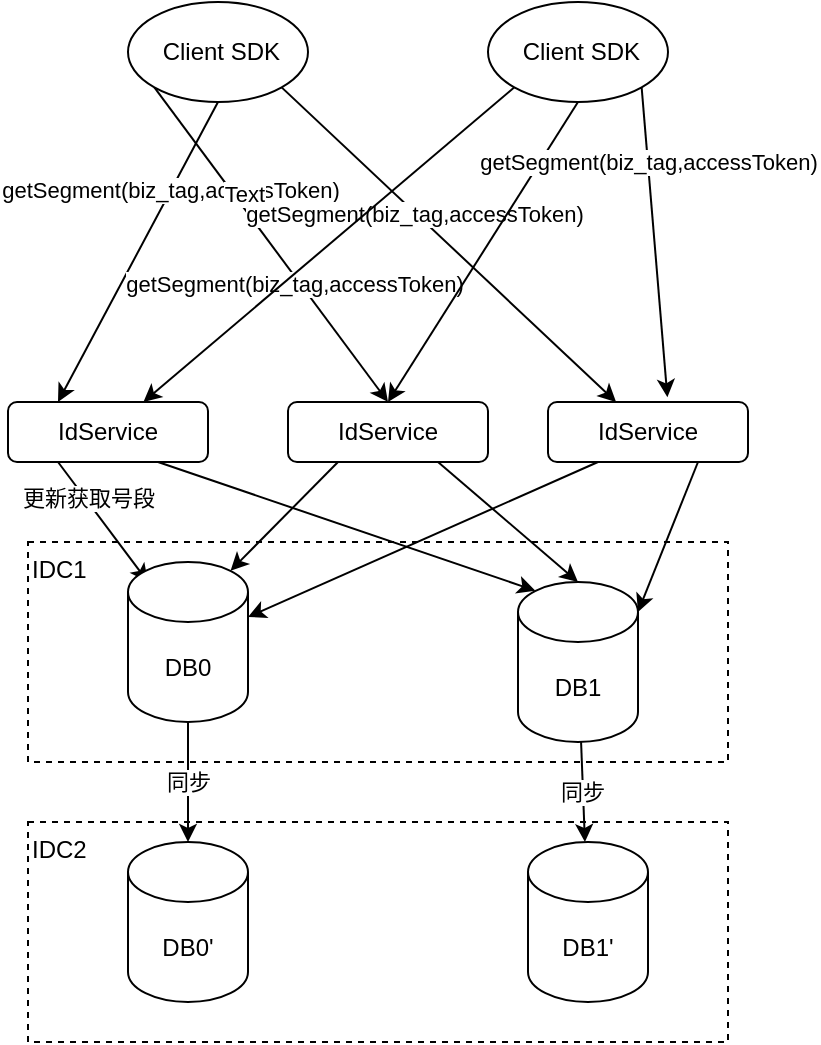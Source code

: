 <mxfile version="15.7.0" type="github">
  <diagram id="LW-kfNWGcV2sWXvCd-RO" name="第 1 页">
    <mxGraphModel dx="1159" dy="713" grid="1" gridSize="10" guides="1" tooltips="1" connect="1" arrows="1" fold="1" page="1" pageScale="1" pageWidth="827" pageHeight="1169" math="0" shadow="0">
      <root>
        <mxCell id="0" />
        <mxCell id="1" parent="0" />
        <mxCell id="9X81ClNAljNY7smqvJx3-34" value="IDC2" style="rounded=0;whiteSpace=wrap;html=1;dashed=1;align=left;verticalAlign=top;" vertex="1" parent="1">
          <mxGeometry x="320" y="480" width="350" height="110" as="geometry" />
        </mxCell>
        <mxCell id="9X81ClNAljNY7smqvJx3-33" value="IDC1" style="rounded=0;whiteSpace=wrap;html=1;dashed=1;align=left;verticalAlign=top;" vertex="1" parent="1">
          <mxGeometry x="320" y="340" width="350" height="110" as="geometry" />
        </mxCell>
        <mxCell id="9X81ClNAljNY7smqvJx3-23" style="edgeStyle=none;rounded=0;orthogonalLoop=1;jettySize=auto;html=1;exitX=0.25;exitY=1;exitDx=0;exitDy=0;" edge="1" parent="1" source="9X81ClNAljNY7smqvJx3-3">
          <mxGeometry relative="1" as="geometry">
            <mxPoint x="380" y="360" as="targetPoint" />
          </mxGeometry>
        </mxCell>
        <mxCell id="9X81ClNAljNY7smqvJx3-35" value="更新获取号段" style="edgeLabel;html=1;align=center;verticalAlign=middle;resizable=0;points=[];" vertex="1" connectable="0" parent="9X81ClNAljNY7smqvJx3-23">
          <mxGeometry x="-0.406" y="1" relative="1" as="geometry">
            <mxPoint as="offset" />
          </mxGeometry>
        </mxCell>
        <mxCell id="9X81ClNAljNY7smqvJx3-24" style="edgeStyle=none;rounded=0;orthogonalLoop=1;jettySize=auto;html=1;exitX=0.75;exitY=1;exitDx=0;exitDy=0;entryX=0.145;entryY=0;entryDx=0;entryDy=4.35;entryPerimeter=0;" edge="1" parent="1" source="9X81ClNAljNY7smqvJx3-3" target="9X81ClNAljNY7smqvJx3-22">
          <mxGeometry relative="1" as="geometry" />
        </mxCell>
        <mxCell id="9X81ClNAljNY7smqvJx3-36" value="&lt;span style=&quot;color: rgba(0 , 0 , 0 , 0) ; font-family: monospace ; font-size: 0px ; background-color: rgb(248 , 249 , 250)&quot;&gt;%3CmxGraphModel%3E%3Croot%3E%3CmxCell%20id%3D%220%22%2F%3E%3CmxCell%20id%3D%221%22%20parent%3D%220%22%2F%3E%3CmxCell%20id%3D%222%22%20value%3D%22%E6%9B%B4%E6%96%B0%E8%8E%B7%E5%8F%96%E5%8F%B7%E6%AE%B5%22%20style%3D%22edgeLabel%3Bhtml%3D1%3Balign%3Dcenter%3BverticalAlign%3Dmiddle%3Bresizable%3D0%3Bpoints%3D%5B%5D%3B%22%20vertex%3D%221%22%20connectable%3D%220%22%20parent%3D%221%22%3E%3CmxGeometry%20x%3D%22349%22%20y%3D%22317%22%20as%3D%22geometry%22%2F%3E%3C%2FmxCell%3E%3C%2Froot%3E%3C%2FmxGraphModel%3E&lt;/span&gt;&lt;span style=&quot;color: rgba(0 , 0 , 0 , 0) ; font-family: monospace ; font-size: 0px ; background-color: rgb(248 , 249 , 250)&quot;&gt;%3CmxGraphModel%3E%3Croot%3E%3CmxCell%20id%3D%220%22%2F%3E%3CmxCell%20id%3D%221%22%20parent%3D%220%22%2F%3E%3CmxCell%20id%3D%222%22%20value%3D%22%E6%9B%B4%E6%96%B0%E8%8E%B7%E5%8F%96%E5%8F%B7%E6%AE%B5%22%20style%3D%22edgeLabel%3Bhtml%3D1%3Balign%3Dcenter%3BverticalAlign%3Dmiddle%3Bresizable%3D0%3Bpoints%3D%5B%5D%3B%22%20vertex%3D%221%22%20connectable%3D%220%22%20parent%3D%221%22%3E%3CmxGeometry%20x%3D%22349%22%20y%3D%22317%22%20as%3D%22geometry%22%2F%3E%3C%2FmxCell%3E%3C%2Froot%3E%3C%2FmxGraphModel%3Egenaaa&lt;/span&gt;" style="edgeLabel;html=1;align=center;verticalAlign=middle;resizable=0;points=[];" vertex="1" connectable="0" parent="9X81ClNAljNY7smqvJx3-24">
          <mxGeometry x="-0.104" relative="1" as="geometry">
            <mxPoint as="offset" />
          </mxGeometry>
        </mxCell>
        <mxCell id="9X81ClNAljNY7smqvJx3-3" value="IdService" style="rounded=1;whiteSpace=wrap;html=1;" vertex="1" parent="1">
          <mxGeometry x="310" y="270" width="100" height="30" as="geometry" />
        </mxCell>
        <mxCell id="9X81ClNAljNY7smqvJx3-25" style="edgeStyle=none;rounded=0;orthogonalLoop=1;jettySize=auto;html=1;exitX=0.25;exitY=1;exitDx=0;exitDy=0;entryX=0.855;entryY=0;entryDx=0;entryDy=4.35;entryPerimeter=0;" edge="1" parent="1" source="9X81ClNAljNY7smqvJx3-4" target="9X81ClNAljNY7smqvJx3-20">
          <mxGeometry relative="1" as="geometry" />
        </mxCell>
        <mxCell id="9X81ClNAljNY7smqvJx3-26" style="edgeStyle=none;rounded=0;orthogonalLoop=1;jettySize=auto;html=1;exitX=0.75;exitY=1;exitDx=0;exitDy=0;entryX=0.5;entryY=0;entryDx=0;entryDy=0;entryPerimeter=0;" edge="1" parent="1" source="9X81ClNAljNY7smqvJx3-4" target="9X81ClNAljNY7smqvJx3-22">
          <mxGeometry relative="1" as="geometry" />
        </mxCell>
        <mxCell id="9X81ClNAljNY7smqvJx3-4" value="IdService" style="rounded=1;whiteSpace=wrap;html=1;" vertex="1" parent="1">
          <mxGeometry x="450" y="270" width="100" height="30" as="geometry" />
        </mxCell>
        <mxCell id="9X81ClNAljNY7smqvJx3-27" style="edgeStyle=none;rounded=0;orthogonalLoop=1;jettySize=auto;html=1;exitX=0.25;exitY=1;exitDx=0;exitDy=0;entryX=1;entryY=0;entryDx=0;entryDy=27.5;entryPerimeter=0;" edge="1" parent="1" source="9X81ClNAljNY7smqvJx3-5" target="9X81ClNAljNY7smqvJx3-20">
          <mxGeometry relative="1" as="geometry" />
        </mxCell>
        <mxCell id="9X81ClNAljNY7smqvJx3-28" style="edgeStyle=none;rounded=0;orthogonalLoop=1;jettySize=auto;html=1;exitX=0.75;exitY=1;exitDx=0;exitDy=0;entryX=1;entryY=0;entryDx=0;entryDy=15;entryPerimeter=0;" edge="1" parent="1" source="9X81ClNAljNY7smqvJx3-5" target="9X81ClNAljNY7smqvJx3-22">
          <mxGeometry relative="1" as="geometry" />
        </mxCell>
        <mxCell id="9X81ClNAljNY7smqvJx3-5" value="IdService" style="rounded=1;whiteSpace=wrap;html=1;" vertex="1" parent="1">
          <mxGeometry x="580" y="270" width="100" height="30" as="geometry" />
        </mxCell>
        <mxCell id="9X81ClNAljNY7smqvJx3-9" style="rounded=0;orthogonalLoop=1;jettySize=auto;html=1;exitX=0.5;exitY=1;exitDx=0;exitDy=0;entryX=0.25;entryY=0;entryDx=0;entryDy=0;" edge="1" parent="1" source="9X81ClNAljNY7smqvJx3-6" target="9X81ClNAljNY7smqvJx3-3">
          <mxGeometry relative="1" as="geometry" />
        </mxCell>
        <mxCell id="9X81ClNAljNY7smqvJx3-10" value="getSegment(biz_tag,accessToken)" style="edgeLabel;html=1;align=center;verticalAlign=middle;resizable=0;points=[];" vertex="1" connectable="0" parent="9X81ClNAljNY7smqvJx3-9">
          <mxGeometry x="-0.407" y="-1" relative="1" as="geometry">
            <mxPoint as="offset" />
          </mxGeometry>
        </mxCell>
        <mxCell id="9X81ClNAljNY7smqvJx3-11" style="edgeStyle=none;rounded=0;orthogonalLoop=1;jettySize=auto;html=1;exitX=0;exitY=1;exitDx=0;exitDy=0;entryX=0.5;entryY=0;entryDx=0;entryDy=0;" edge="1" parent="1" source="9X81ClNAljNY7smqvJx3-6" target="9X81ClNAljNY7smqvJx3-4">
          <mxGeometry relative="1" as="geometry" />
        </mxCell>
        <mxCell id="9X81ClNAljNY7smqvJx3-12" value="getSegment(biz_tag,accessToken)" style="edgeLabel;html=1;align=center;verticalAlign=middle;resizable=0;points=[];" vertex="1" connectable="0" parent="9X81ClNAljNY7smqvJx3-11">
          <mxGeometry x="0.219" y="-2" relative="1" as="geometry">
            <mxPoint y="1" as="offset" />
          </mxGeometry>
        </mxCell>
        <mxCell id="9X81ClNAljNY7smqvJx3-18" value="Text" style="edgeLabel;html=1;align=center;verticalAlign=middle;resizable=0;points=[];" vertex="1" connectable="0" parent="9X81ClNAljNY7smqvJx3-11">
          <mxGeometry x="-0.294" y="4" relative="1" as="geometry">
            <mxPoint as="offset" />
          </mxGeometry>
        </mxCell>
        <mxCell id="9X81ClNAljNY7smqvJx3-13" style="edgeStyle=none;rounded=0;orthogonalLoop=1;jettySize=auto;html=1;exitX=1;exitY=1;exitDx=0;exitDy=0;" edge="1" parent="1" source="9X81ClNAljNY7smqvJx3-6" target="9X81ClNAljNY7smqvJx3-5">
          <mxGeometry relative="1" as="geometry" />
        </mxCell>
        <mxCell id="9X81ClNAljNY7smqvJx3-14" value="getSegment(biz_tag,accessToken)" style="edgeLabel;html=1;align=center;verticalAlign=middle;resizable=0;points=[];" vertex="1" connectable="0" parent="9X81ClNAljNY7smqvJx3-13">
          <mxGeometry x="-0.206" y="-1" relative="1" as="geometry">
            <mxPoint as="offset" />
          </mxGeometry>
        </mxCell>
        <mxCell id="9X81ClNAljNY7smqvJx3-6" value="&amp;nbsp;Client SDK" style="ellipse;whiteSpace=wrap;html=1;" vertex="1" parent="1">
          <mxGeometry x="370" y="70" width="90" height="50" as="geometry" />
        </mxCell>
        <mxCell id="9X81ClNAljNY7smqvJx3-15" style="edgeStyle=none;rounded=0;orthogonalLoop=1;jettySize=auto;html=1;exitX=0;exitY=1;exitDx=0;exitDy=0;" edge="1" parent="1" source="9X81ClNAljNY7smqvJx3-7" target="9X81ClNAljNY7smqvJx3-3">
          <mxGeometry relative="1" as="geometry" />
        </mxCell>
        <mxCell id="9X81ClNAljNY7smqvJx3-16" style="edgeStyle=none;rounded=0;orthogonalLoop=1;jettySize=auto;html=1;exitX=0.5;exitY=1;exitDx=0;exitDy=0;entryX=0.5;entryY=0;entryDx=0;entryDy=0;" edge="1" parent="1" source="9X81ClNAljNY7smqvJx3-7" target="9X81ClNAljNY7smqvJx3-4">
          <mxGeometry relative="1" as="geometry" />
        </mxCell>
        <mxCell id="9X81ClNAljNY7smqvJx3-17" style="edgeStyle=none;rounded=0;orthogonalLoop=1;jettySize=auto;html=1;exitX=1;exitY=1;exitDx=0;exitDy=0;entryX=0.597;entryY=-0.079;entryDx=0;entryDy=0;entryPerimeter=0;" edge="1" parent="1" source="9X81ClNAljNY7smqvJx3-7" target="9X81ClNAljNY7smqvJx3-5">
          <mxGeometry relative="1" as="geometry" />
        </mxCell>
        <mxCell id="9X81ClNAljNY7smqvJx3-19" value="getSegment(biz_tag,accessToken)" style="edgeLabel;html=1;align=center;verticalAlign=middle;resizable=0;points=[];" vertex="1" connectable="0" parent="9X81ClNAljNY7smqvJx3-17">
          <mxGeometry x="-0.323" y="1" relative="1" as="geometry">
            <mxPoint x="-2" y="-15" as="offset" />
          </mxGeometry>
        </mxCell>
        <mxCell id="9X81ClNAljNY7smqvJx3-7" value="&amp;nbsp;Client SDK" style="ellipse;whiteSpace=wrap;html=1;" vertex="1" parent="1">
          <mxGeometry x="550" y="70" width="90" height="50" as="geometry" />
        </mxCell>
        <mxCell id="9X81ClNAljNY7smqvJx3-31" value="同步" style="edgeStyle=none;rounded=0;orthogonalLoop=1;jettySize=auto;html=1;" edge="1" parent="1" source="9X81ClNAljNY7smqvJx3-20" target="9X81ClNAljNY7smqvJx3-29">
          <mxGeometry relative="1" as="geometry" />
        </mxCell>
        <mxCell id="9X81ClNAljNY7smqvJx3-20" value="DB0" style="shape=cylinder3;whiteSpace=wrap;html=1;boundedLbl=1;backgroundOutline=1;size=15;" vertex="1" parent="1">
          <mxGeometry x="370" y="350" width="60" height="80" as="geometry" />
        </mxCell>
        <mxCell id="9X81ClNAljNY7smqvJx3-32" value="同步" style="edgeStyle=none;rounded=0;orthogonalLoop=1;jettySize=auto;html=1;" edge="1" parent="1" source="9X81ClNAljNY7smqvJx3-22" target="9X81ClNAljNY7smqvJx3-30">
          <mxGeometry relative="1" as="geometry" />
        </mxCell>
        <mxCell id="9X81ClNAljNY7smqvJx3-22" value="DB1" style="shape=cylinder3;whiteSpace=wrap;html=1;boundedLbl=1;backgroundOutline=1;size=15;" vertex="1" parent="1">
          <mxGeometry x="565" y="360" width="60" height="80" as="geometry" />
        </mxCell>
        <mxCell id="9X81ClNAljNY7smqvJx3-29" value="DB0&#39;" style="shape=cylinder3;whiteSpace=wrap;html=1;boundedLbl=1;backgroundOutline=1;size=15;" vertex="1" parent="1">
          <mxGeometry x="370" y="490" width="60" height="80" as="geometry" />
        </mxCell>
        <mxCell id="9X81ClNAljNY7smqvJx3-30" value="DB1&#39;" style="shape=cylinder3;whiteSpace=wrap;html=1;boundedLbl=1;backgroundOutline=1;size=15;" vertex="1" parent="1">
          <mxGeometry x="570" y="490" width="60" height="80" as="geometry" />
        </mxCell>
      </root>
    </mxGraphModel>
  </diagram>
</mxfile>
